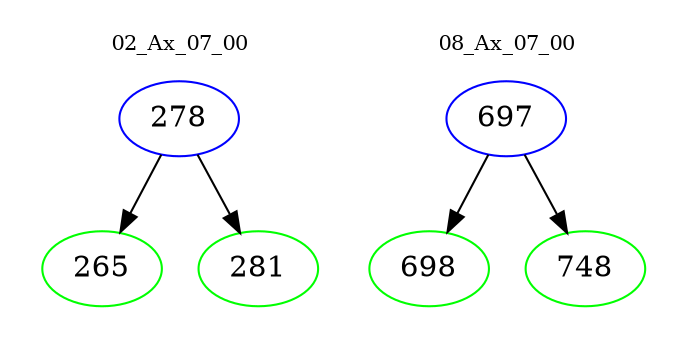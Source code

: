 digraph{
subgraph cluster_0 {
color = white
label = "02_Ax_07_00";
fontsize=10;
T0_278 [label="278", color="blue"]
T0_278 -> T0_265 [color="black"]
T0_265 [label="265", color="green"]
T0_278 -> T0_281 [color="black"]
T0_281 [label="281", color="green"]
}
subgraph cluster_1 {
color = white
label = "08_Ax_07_00";
fontsize=10;
T1_697 [label="697", color="blue"]
T1_697 -> T1_698 [color="black"]
T1_698 [label="698", color="green"]
T1_697 -> T1_748 [color="black"]
T1_748 [label="748", color="green"]
}
}
